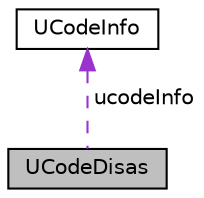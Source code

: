 digraph "UCodeDisas"
{
 // LATEX_PDF_SIZE
  edge [fontname="Helvetica",fontsize="10",labelfontname="Helvetica",labelfontsize="10"];
  node [fontname="Helvetica",fontsize="10",shape=record];
  Node1 [label="UCodeDisas",height=0.2,width=0.4,color="black", fillcolor="grey75", style="filled", fontcolor="black",tooltip=" "];
  Node2 -> Node1 [dir="back",color="darkorchid3",fontsize="10",style="dashed",label=" ucodeInfo" ,fontname="Helvetica"];
  Node2 [label="UCodeInfo",height=0.2,width=0.4,color="black", fillcolor="white", style="filled",URL="$d6/da0/structUCodeInfo.html",tooltip=" "];
}
